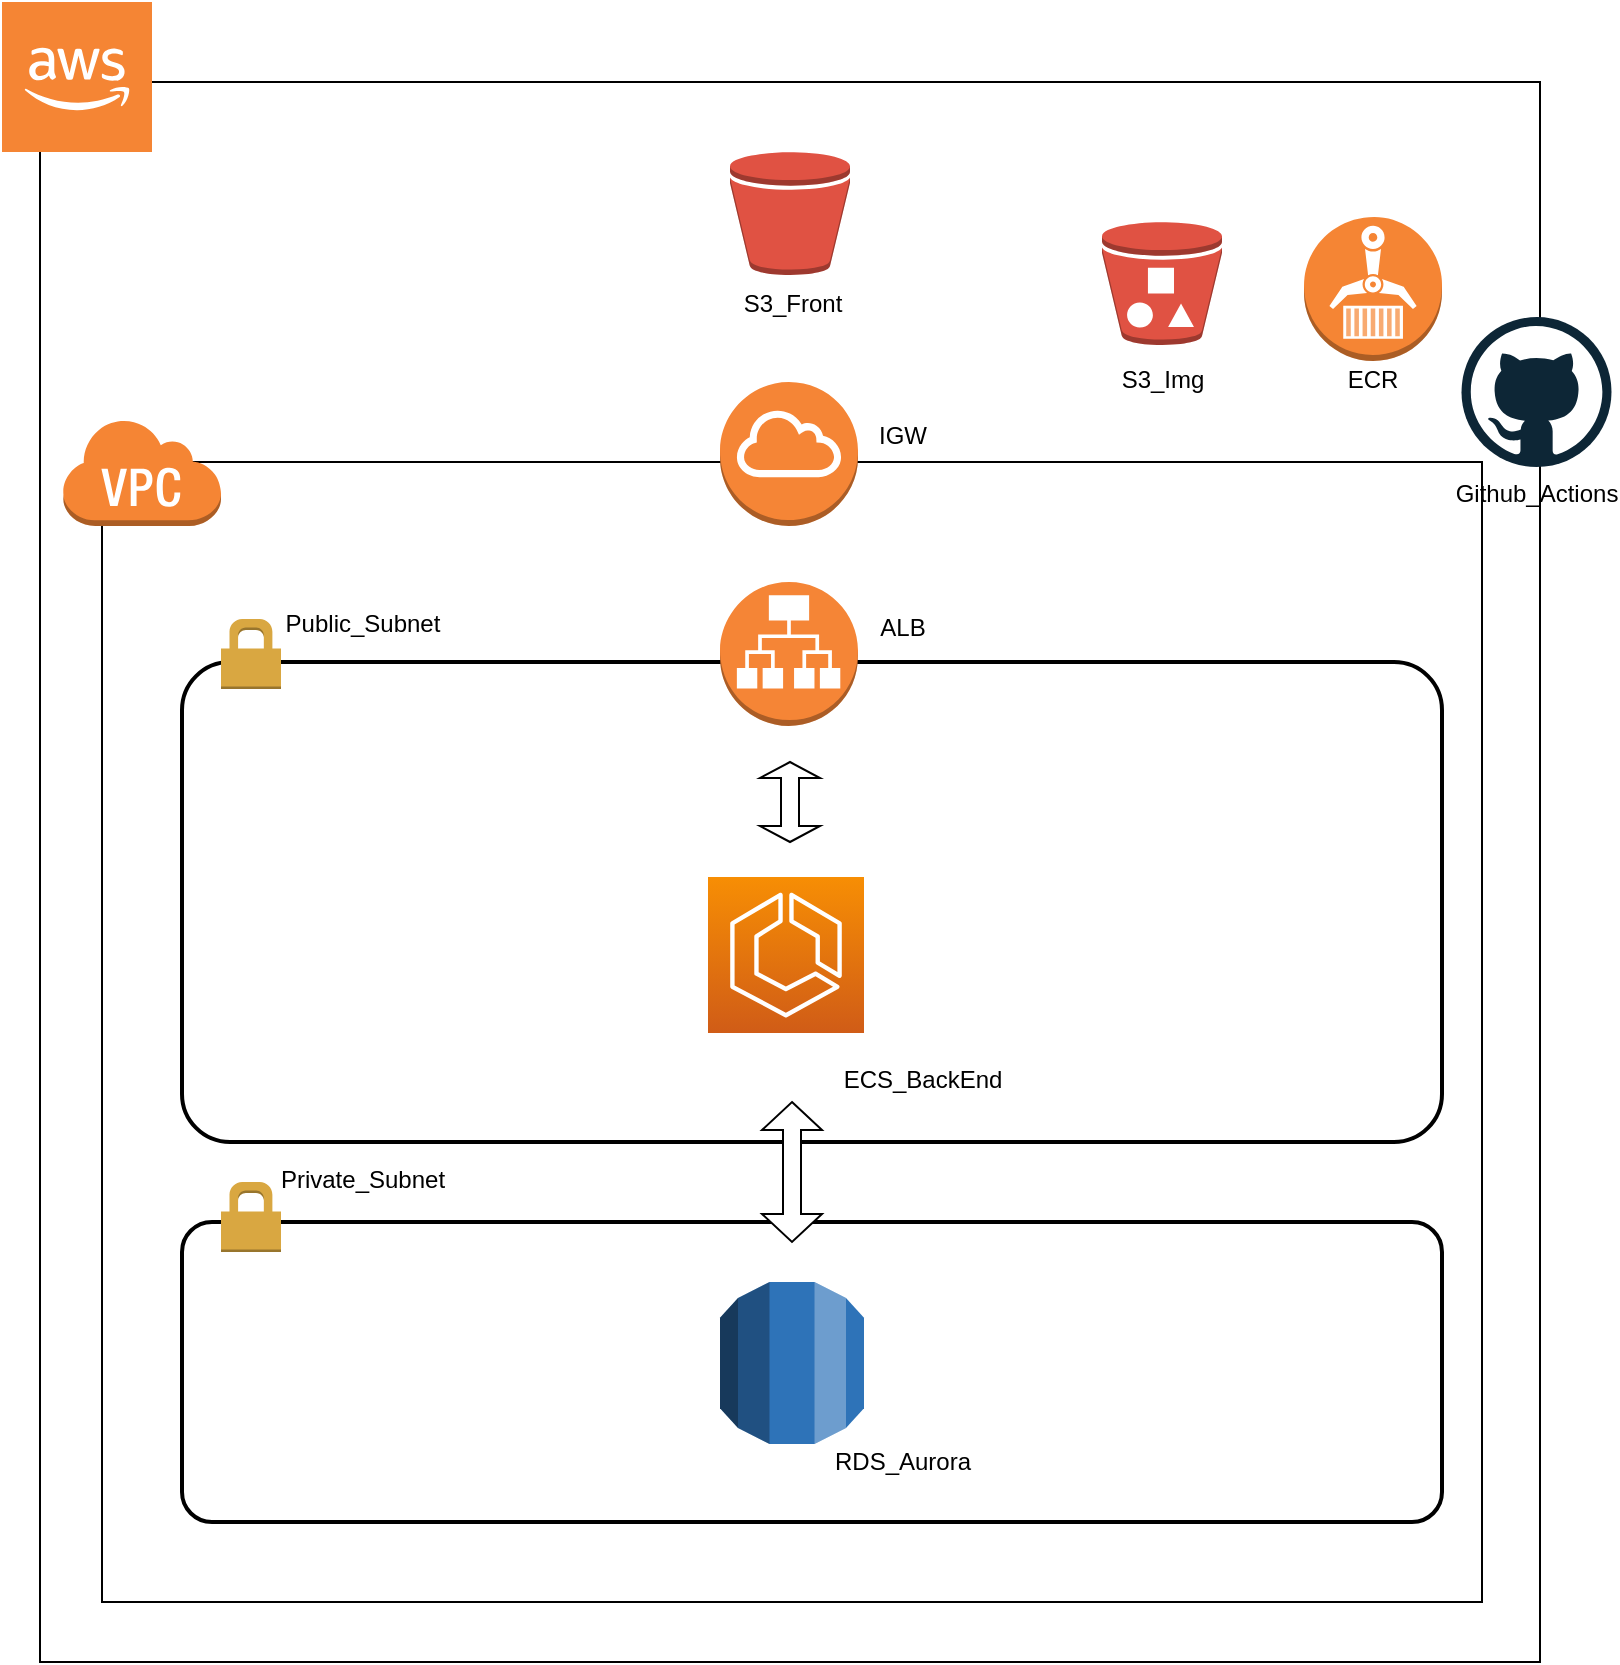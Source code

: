 <mxfile>
    <diagram id="GnUASykX0E_2tL4LK183" name="ページ1">
        <mxGraphModel dx="1378" dy="815" grid="1" gridSize="10" guides="1" tooltips="1" connect="1" arrows="1" fold="1" page="1" pageScale="1" pageWidth="827" pageHeight="1169" math="0" shadow="0">
            <root>
                <mxCell id="0"/>
                <mxCell id="1" parent="0"/>
                <mxCell id="18" value="" style="rounded=0;whiteSpace=wrap;html=1;" vertex="1" parent="1">
                    <mxGeometry x="39" y="90" width="750" height="790" as="geometry"/>
                </mxCell>
                <mxCell id="20" value="" style="rounded=0;whiteSpace=wrap;html=1;" vertex="1" parent="1">
                    <mxGeometry x="70" y="280" width="690" height="570" as="geometry"/>
                </mxCell>
                <mxCell id="22" value="" style="outlineConnect=0;dashed=0;verticalLabelPosition=bottom;verticalAlign=top;align=center;html=1;shape=mxgraph.aws3.cloud_2;fillColor=#F58534;gradientColor=none;" vertex="1" parent="1">
                    <mxGeometry x="20" y="50" width="75" height="75" as="geometry"/>
                </mxCell>
                <mxCell id="23" value="" style="outlineConnect=0;dashed=0;verticalLabelPosition=bottom;verticalAlign=top;align=center;html=1;shape=mxgraph.aws3.virtual_private_cloud;fillColor=#F58534;gradientColor=none;" vertex="1" parent="1">
                    <mxGeometry x="50" y="258" width="79.5" height="54" as="geometry"/>
                </mxCell>
                <mxCell id="24" value="" style="outlineConnect=0;dashed=0;verticalLabelPosition=bottom;verticalAlign=top;align=center;html=1;shape=mxgraph.aws3.bucket;fillColor=#E05243;gradientColor=none;" vertex="1" parent="1">
                    <mxGeometry x="384" y="125" width="60" height="61.5" as="geometry"/>
                </mxCell>
                <mxCell id="25" value="" style="outlineConnect=0;dashed=0;verticalLabelPosition=bottom;verticalAlign=top;align=center;html=1;shape=mxgraph.aws3.bucket_with_objects;fillColor=#E05243;gradientColor=none;" vertex="1" parent="1">
                    <mxGeometry x="570" y="160" width="60" height="61.5" as="geometry"/>
                </mxCell>
                <mxCell id="28" value="" style="outlineConnect=0;dashed=0;verticalLabelPosition=bottom;verticalAlign=top;align=center;html=1;shape=mxgraph.aws3.internet_gateway;fillColor=#F58536;gradientColor=none;" vertex="1" parent="1">
                    <mxGeometry x="379" y="240" width="69" height="72" as="geometry"/>
                </mxCell>
                <mxCell id="29" value="" style="rounded=1;arcSize=10;dashed=0;fillColor=none;gradientColor=none;strokeWidth=2;" vertex="1" parent="1">
                    <mxGeometry x="110" y="380" width="630" height="240" as="geometry"/>
                </mxCell>
                <mxCell id="30" value="" style="dashed=0;html=1;shape=mxgraph.aws3.permissions;fillColor=#D9A741;gradientColor=none;dashed=0;" vertex="1" parent="1">
                    <mxGeometry x="129.5" y="358.5" width="30" height="35" as="geometry"/>
                </mxCell>
                <mxCell id="31" value="" style="rounded=1;arcSize=10;dashed=0;fillColor=none;gradientColor=none;strokeWidth=2;" vertex="1" parent="1">
                    <mxGeometry x="110" y="660" width="630" height="150" as="geometry"/>
                </mxCell>
                <mxCell id="33" value="" style="outlineConnect=0;dashed=0;verticalLabelPosition=bottom;verticalAlign=top;align=center;html=1;shape=mxgraph.aws3.application_load_balancer;fillColor=#F58536;gradientColor=none;" vertex="1" parent="1">
                    <mxGeometry x="379" y="340" width="69" height="72" as="geometry"/>
                </mxCell>
                <mxCell id="35" value="" style="dashed=0;html=1;shape=mxgraph.aws3.permissions;fillColor=#D9A741;gradientColor=none;dashed=0;" vertex="1" parent="1">
                    <mxGeometry x="129.5" y="640" width="30" height="35" as="geometry"/>
                </mxCell>
                <mxCell id="36" value="" style="outlineConnect=0;dashed=0;verticalLabelPosition=bottom;verticalAlign=top;align=center;html=1;shape=mxgraph.aws3.rds;fillColor=#2E73B8;gradientColor=none;" vertex="1" parent="1">
                    <mxGeometry x="379" y="690" width="72" height="81" as="geometry"/>
                </mxCell>
                <mxCell id="37" value="" style="outlineConnect=0;dashed=0;verticalLabelPosition=bottom;verticalAlign=top;align=center;html=1;shape=mxgraph.aws3.ecr;fillColor=#F58534;gradientColor=none;" vertex="1" parent="1">
                    <mxGeometry x="671" y="157.5" width="69" height="72" as="geometry"/>
                </mxCell>
                <mxCell id="38" value="" style="dashed=0;outlineConnect=0;html=1;align=center;labelPosition=center;verticalLabelPosition=bottom;verticalAlign=top;shape=mxgraph.weblogos.github" vertex="1" parent="1">
                    <mxGeometry x="749.75" y="207.5" width="75" height="75" as="geometry"/>
                </mxCell>
                <mxCell id="40" value="" style="shape=doubleArrow;direction=south;whiteSpace=wrap;html=1;" vertex="1" parent="1">
                    <mxGeometry x="399" y="430" width="30" height="40" as="geometry"/>
                </mxCell>
                <mxCell id="42" value="Public_Subnet" style="text;html=1;strokeColor=none;fillColor=none;align=center;verticalAlign=middle;whiteSpace=wrap;rounded=0;" vertex="1" parent="1">
                    <mxGeometry x="159.5" y="352" width="80.5" height="18" as="geometry"/>
                </mxCell>
                <mxCell id="43" value="Private_Subnet" style="text;html=1;strokeColor=none;fillColor=none;align=center;verticalAlign=middle;whiteSpace=wrap;rounded=0;" vertex="1" parent="1">
                    <mxGeometry x="159.5" y="630" width="80.5" height="18" as="geometry"/>
                </mxCell>
                <mxCell id="44" value="S3_Front" style="text;html=1;strokeColor=none;fillColor=none;align=center;verticalAlign=middle;whiteSpace=wrap;rounded=0;" vertex="1" parent="1">
                    <mxGeometry x="374.75" y="191.75" width="80.5" height="18" as="geometry"/>
                </mxCell>
                <mxCell id="45" value="S3_Img" style="text;html=1;strokeColor=none;fillColor=none;align=center;verticalAlign=middle;whiteSpace=wrap;rounded=0;" vertex="1" parent="1">
                    <mxGeometry x="559.75" y="229.5" width="80.5" height="18" as="geometry"/>
                </mxCell>
                <mxCell id="46" value="IGW" style="text;html=1;strokeColor=none;fillColor=none;align=center;verticalAlign=middle;whiteSpace=wrap;rounded=0;" vertex="1" parent="1">
                    <mxGeometry x="430" y="258" width="80.5" height="18" as="geometry"/>
                </mxCell>
                <mxCell id="47" value="ALB" style="text;html=1;strokeColor=none;fillColor=none;align=center;verticalAlign=middle;whiteSpace=wrap;rounded=0;" vertex="1" parent="1">
                    <mxGeometry x="430" y="354" width="80.5" height="18" as="geometry"/>
                </mxCell>
                <mxCell id="48" value="ECS_BackEnd" style="text;html=1;strokeColor=none;fillColor=none;align=center;verticalAlign=middle;whiteSpace=wrap;rounded=0;" vertex="1" parent="1">
                    <mxGeometry x="440" y="580" width="80.5" height="18" as="geometry"/>
                </mxCell>
                <mxCell id="49" value="RDS_Aurora" style="text;html=1;strokeColor=none;fillColor=none;align=center;verticalAlign=middle;whiteSpace=wrap;rounded=0;" vertex="1" parent="1">
                    <mxGeometry x="430" y="771" width="80.5" height="18" as="geometry"/>
                </mxCell>
                <mxCell id="50" value="ECR" style="text;html=1;strokeColor=none;fillColor=none;align=center;verticalAlign=middle;whiteSpace=wrap;rounded=0;" vertex="1" parent="1">
                    <mxGeometry x="665.25" y="229.5" width="80.5" height="18" as="geometry"/>
                </mxCell>
                <mxCell id="51" value="Github_Actions" style="text;html=1;strokeColor=none;fillColor=none;align=center;verticalAlign=middle;whiteSpace=wrap;rounded=0;" vertex="1" parent="1">
                    <mxGeometry x="747" y="287" width="80.5" height="18" as="geometry"/>
                </mxCell>
                <mxCell id="52" value="" style="shape=doubleArrow;direction=south;whiteSpace=wrap;html=1;" vertex="1" parent="1">
                    <mxGeometry x="400" y="600" width="30" height="70" as="geometry"/>
                </mxCell>
                <mxCell id="53" value="" style="points=[[0,0,0],[0.25,0,0],[0.5,0,0],[0.75,0,0],[1,0,0],[0,1,0],[0.25,1,0],[0.5,1,0],[0.75,1,0],[1,1,0],[0,0.25,0],[0,0.5,0],[0,0.75,0],[1,0.25,0],[1,0.5,0],[1,0.75,0]];outlineConnect=0;fontColor=#232F3E;gradientColor=#F78E04;gradientDirection=north;fillColor=#D05C17;strokeColor=#ffffff;dashed=0;verticalLabelPosition=bottom;verticalAlign=top;align=center;html=1;fontSize=12;fontStyle=0;aspect=fixed;shape=mxgraph.aws4.resourceIcon;resIcon=mxgraph.aws4.ecs;" vertex="1" parent="1">
                    <mxGeometry x="373" y="487.5" width="78" height="78" as="geometry"/>
                </mxCell>
            </root>
        </mxGraphModel>
    </diagram>
</mxfile>